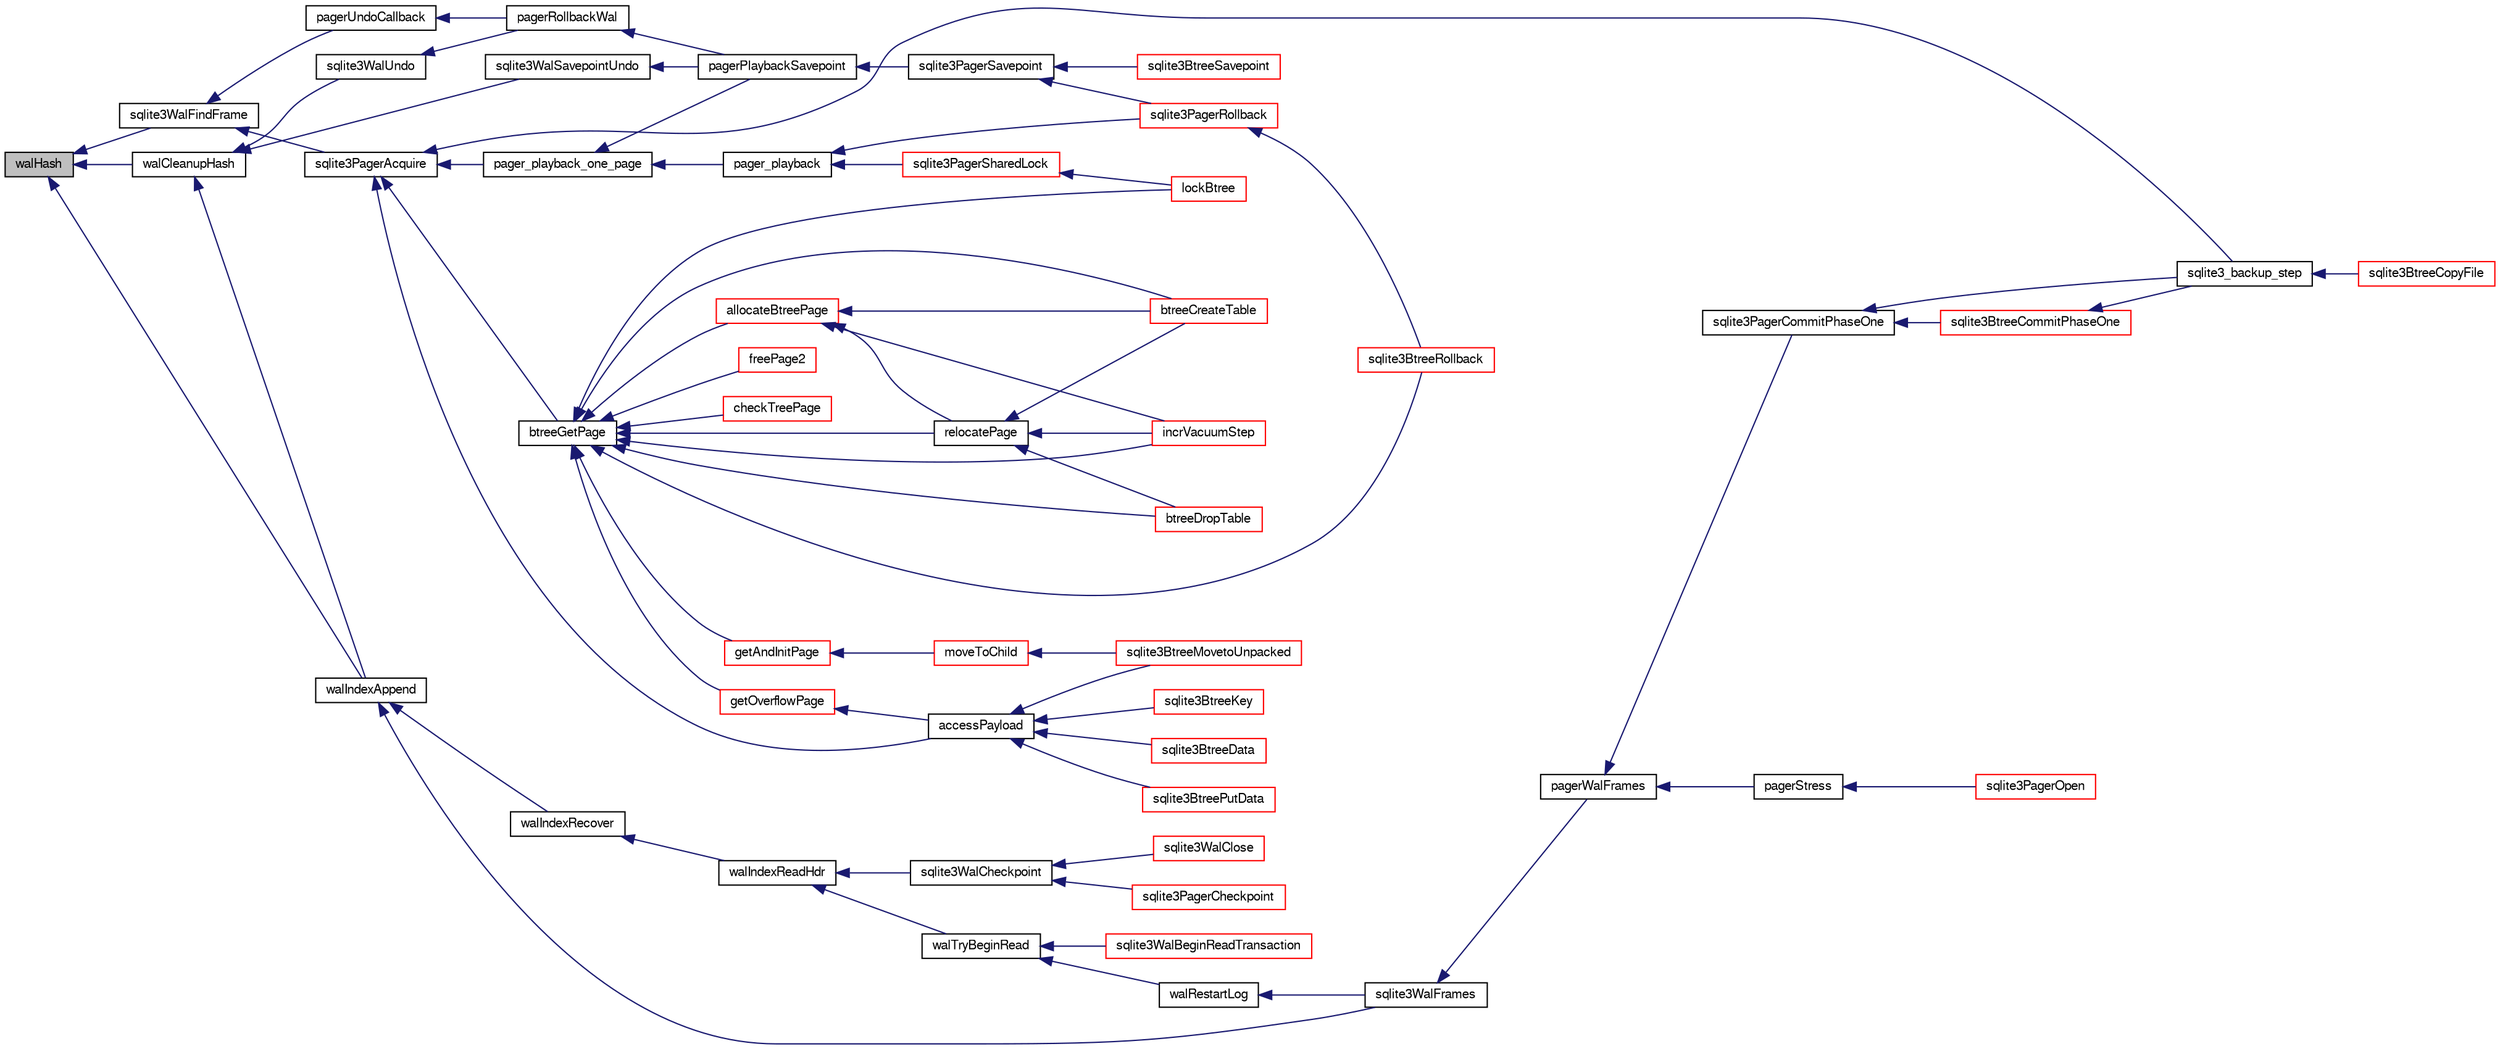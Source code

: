 digraph "walHash"
{
  edge [fontname="FreeSans",fontsize="10",labelfontname="FreeSans",labelfontsize="10"];
  node [fontname="FreeSans",fontsize="10",shape=record];
  rankdir="LR";
  Node895131 [label="walHash",height=0.2,width=0.4,color="black", fillcolor="grey75", style="filled", fontcolor="black"];
  Node895131 -> Node895132 [dir="back",color="midnightblue",fontsize="10",style="solid",fontname="FreeSans"];
  Node895132 [label="walCleanupHash",height=0.2,width=0.4,color="black", fillcolor="white", style="filled",URL="$sqlite3_8c.html#acb07b8b7a082b5b17a0cd10bc324cc94"];
  Node895132 -> Node895133 [dir="back",color="midnightblue",fontsize="10",style="solid",fontname="FreeSans"];
  Node895133 [label="walIndexAppend",height=0.2,width=0.4,color="black", fillcolor="white", style="filled",URL="$sqlite3_8c.html#a610585027d507a9b1c4a3d83bf01f517"];
  Node895133 -> Node895134 [dir="back",color="midnightblue",fontsize="10",style="solid",fontname="FreeSans"];
  Node895134 [label="walIndexRecover",height=0.2,width=0.4,color="black", fillcolor="white", style="filled",URL="$sqlite3_8c.html#ab4ee99f3710323acbeb6c495dd18d205"];
  Node895134 -> Node895135 [dir="back",color="midnightblue",fontsize="10",style="solid",fontname="FreeSans"];
  Node895135 [label="walIndexReadHdr",height=0.2,width=0.4,color="black", fillcolor="white", style="filled",URL="$sqlite3_8c.html#a66529e9c71a2bef92c4eb34bdd3a72a2"];
  Node895135 -> Node895136 [dir="back",color="midnightblue",fontsize="10",style="solid",fontname="FreeSans"];
  Node895136 [label="walTryBeginRead",height=0.2,width=0.4,color="black", fillcolor="white", style="filled",URL="$sqlite3_8c.html#a7145b08b2ade973da4b1f5882e2fa21f"];
  Node895136 -> Node895137 [dir="back",color="midnightblue",fontsize="10",style="solid",fontname="FreeSans"];
  Node895137 [label="sqlite3WalBeginReadTransaction",height=0.2,width=0.4,color="red", fillcolor="white", style="filled",URL="$sqlite3_8c.html#a4a23329d9a3206642b307e6d22635f95"];
  Node895136 -> Node895405 [dir="back",color="midnightblue",fontsize="10",style="solid",fontname="FreeSans"];
  Node895405 [label="walRestartLog",height=0.2,width=0.4,color="black", fillcolor="white", style="filled",URL="$sqlite3_8c.html#a12a2a8718a33ce32fc99f83239a4d491"];
  Node895405 -> Node895406 [dir="back",color="midnightblue",fontsize="10",style="solid",fontname="FreeSans"];
  Node895406 [label="sqlite3WalFrames",height=0.2,width=0.4,color="black", fillcolor="white", style="filled",URL="$sqlite3_8c.html#af9606aac275558d3b96c83b2bff2d717"];
  Node895406 -> Node895407 [dir="back",color="midnightblue",fontsize="10",style="solid",fontname="FreeSans"];
  Node895407 [label="pagerWalFrames",height=0.2,width=0.4,color="black", fillcolor="white", style="filled",URL="$sqlite3_8c.html#a1675dba6bfeb50d8aa8a0509103fd004"];
  Node895407 -> Node895408 [dir="back",color="midnightblue",fontsize="10",style="solid",fontname="FreeSans"];
  Node895408 [label="pagerStress",height=0.2,width=0.4,color="black", fillcolor="white", style="filled",URL="$sqlite3_8c.html#abb21a3a371038e9e3e69af0f21a1b386"];
  Node895408 -> Node895409 [dir="back",color="midnightblue",fontsize="10",style="solid",fontname="FreeSans"];
  Node895409 [label="sqlite3PagerOpen",height=0.2,width=0.4,color="red", fillcolor="white", style="filled",URL="$sqlite3_8c.html#a5b4a74e8a1754922c482b7af19b30611"];
  Node895407 -> Node895416 [dir="back",color="midnightblue",fontsize="10",style="solid",fontname="FreeSans"];
  Node895416 [label="sqlite3PagerCommitPhaseOne",height=0.2,width=0.4,color="black", fillcolor="white", style="filled",URL="$sqlite3_8c.html#a2baf986bff9120486e9acc5951494ea7"];
  Node895416 -> Node895417 [dir="back",color="midnightblue",fontsize="10",style="solid",fontname="FreeSans"];
  Node895417 [label="sqlite3BtreeCommitPhaseOne",height=0.2,width=0.4,color="red", fillcolor="white", style="filled",URL="$sqlite3_8c.html#ae266cba101e64ad99a166f237532e262"];
  Node895417 -> Node895354 [dir="back",color="midnightblue",fontsize="10",style="solid",fontname="FreeSans"];
  Node895354 [label="sqlite3_backup_step",height=0.2,width=0.4,color="black", fillcolor="white", style="filled",URL="$sqlite3_8h.html#a1699b75e98d082eebc465a9e64c35269"];
  Node895354 -> Node895355 [dir="back",color="midnightblue",fontsize="10",style="solid",fontname="FreeSans"];
  Node895355 [label="sqlite3BtreeCopyFile",height=0.2,width=0.4,color="red", fillcolor="white", style="filled",URL="$sqlite3_8c.html#a4d9e19a79f0d5c1dfcef0bd137ae83f9"];
  Node895416 -> Node895354 [dir="back",color="midnightblue",fontsize="10",style="solid",fontname="FreeSans"];
  Node895135 -> Node895420 [dir="back",color="midnightblue",fontsize="10",style="solid",fontname="FreeSans"];
  Node895420 [label="sqlite3WalCheckpoint",height=0.2,width=0.4,color="black", fillcolor="white", style="filled",URL="$sqlite3_8c.html#a58bec6523fa854142169cdff1fbb8e5f"];
  Node895420 -> Node895421 [dir="back",color="midnightblue",fontsize="10",style="solid",fontname="FreeSans"];
  Node895421 [label="sqlite3PagerCheckpoint",height=0.2,width=0.4,color="red", fillcolor="white", style="filled",URL="$sqlite3_8c.html#a51b879bda409240901c1443161246045"];
  Node895420 -> Node895428 [dir="back",color="midnightblue",fontsize="10",style="solid",fontname="FreeSans"];
  Node895428 [label="sqlite3WalClose",height=0.2,width=0.4,color="red", fillcolor="white", style="filled",URL="$sqlite3_8c.html#abfd7d36ec6ea41ecb2717dd4c6b0571e"];
  Node895133 -> Node895406 [dir="back",color="midnightblue",fontsize="10",style="solid",fontname="FreeSans"];
  Node895132 -> Node895436 [dir="back",color="midnightblue",fontsize="10",style="solid",fontname="FreeSans"];
  Node895436 [label="sqlite3WalUndo",height=0.2,width=0.4,color="black", fillcolor="white", style="filled",URL="$sqlite3_8c.html#a9a106da99e04f3c34f90e9ca15678953"];
  Node895436 -> Node895437 [dir="back",color="midnightblue",fontsize="10",style="solid",fontname="FreeSans"];
  Node895437 [label="pagerRollbackWal",height=0.2,width=0.4,color="black", fillcolor="white", style="filled",URL="$sqlite3_8c.html#a80911cae8e3a137646b54d4e3e52147b"];
  Node895437 -> Node895438 [dir="back",color="midnightblue",fontsize="10",style="solid",fontname="FreeSans"];
  Node895438 [label="pagerPlaybackSavepoint",height=0.2,width=0.4,color="black", fillcolor="white", style="filled",URL="$sqlite3_8c.html#aedf76c3b6661c4244cc3e2c5464fd12e"];
  Node895438 -> Node895439 [dir="back",color="midnightblue",fontsize="10",style="solid",fontname="FreeSans"];
  Node895439 [label="sqlite3PagerSavepoint",height=0.2,width=0.4,color="black", fillcolor="white", style="filled",URL="$sqlite3_8c.html#a8b5f1920b6a8b564a47e243868f2c8d4"];
  Node895439 -> Node895440 [dir="back",color="midnightblue",fontsize="10",style="solid",fontname="FreeSans"];
  Node895440 [label="sqlite3PagerRollback",height=0.2,width=0.4,color="red", fillcolor="white", style="filled",URL="$sqlite3_8c.html#afdd2ecbb97b7a716892ff6bd10c7dfd0"];
  Node895440 -> Node895482 [dir="back",color="midnightblue",fontsize="10",style="solid",fontname="FreeSans"];
  Node895482 [label="sqlite3BtreeRollback",height=0.2,width=0.4,color="red", fillcolor="white", style="filled",URL="$sqlite3_8c.html#a317473acdafdd688385c8954f09de186"];
  Node895439 -> Node895526 [dir="back",color="midnightblue",fontsize="10",style="solid",fontname="FreeSans"];
  Node895526 [label="sqlite3BtreeSavepoint",height=0.2,width=0.4,color="red", fillcolor="white", style="filled",URL="$sqlite3_8c.html#a4580edf7e5192abf64317a3931972115"];
  Node895132 -> Node895538 [dir="back",color="midnightblue",fontsize="10",style="solid",fontname="FreeSans"];
  Node895538 [label="sqlite3WalSavepointUndo",height=0.2,width=0.4,color="black", fillcolor="white", style="filled",URL="$sqlite3_8c.html#acadd357868ee08e816276be2170e0904"];
  Node895538 -> Node895438 [dir="back",color="midnightblue",fontsize="10",style="solid",fontname="FreeSans"];
  Node895131 -> Node895133 [dir="back",color="midnightblue",fontsize="10",style="solid",fontname="FreeSans"];
  Node895131 -> Node895539 [dir="back",color="midnightblue",fontsize="10",style="solid",fontname="FreeSans"];
  Node895539 [label="sqlite3WalFindFrame",height=0.2,width=0.4,color="black", fillcolor="white", style="filled",URL="$sqlite3_8c.html#a70d73def3adcc264f500a63178742708"];
  Node895539 -> Node895507 [dir="back",color="midnightblue",fontsize="10",style="solid",fontname="FreeSans"];
  Node895507 [label="pagerUndoCallback",height=0.2,width=0.4,color="black", fillcolor="white", style="filled",URL="$sqlite3_8c.html#aca578b7eaed97dbbc2219eb67e1de24f"];
  Node895507 -> Node895437 [dir="back",color="midnightblue",fontsize="10",style="solid",fontname="FreeSans"];
  Node895539 -> Node895443 [dir="back",color="midnightblue",fontsize="10",style="solid",fontname="FreeSans"];
  Node895443 [label="sqlite3PagerAcquire",height=0.2,width=0.4,color="black", fillcolor="white", style="filled",URL="$sqlite3_8c.html#a22a53daafd2bd778cda390312651f994"];
  Node895443 -> Node895444 [dir="back",color="midnightblue",fontsize="10",style="solid",fontname="FreeSans"];
  Node895444 [label="pager_playback_one_page",height=0.2,width=0.4,color="black", fillcolor="white", style="filled",URL="$sqlite3_8c.html#adfca1dee9939482792fe2b4ed982d00e"];
  Node895444 -> Node895445 [dir="back",color="midnightblue",fontsize="10",style="solid",fontname="FreeSans"];
  Node895445 [label="pager_playback",height=0.2,width=0.4,color="black", fillcolor="white", style="filled",URL="$sqlite3_8c.html#a9d9a750a9fc76eb4b668c8a16b164a65"];
  Node895445 -> Node895139 [dir="back",color="midnightblue",fontsize="10",style="solid",fontname="FreeSans"];
  Node895139 [label="sqlite3PagerSharedLock",height=0.2,width=0.4,color="red", fillcolor="white", style="filled",URL="$sqlite3_8c.html#a58c197b629fb6eaacf96c7add57c70df"];
  Node895139 -> Node895402 [dir="back",color="midnightblue",fontsize="10",style="solid",fontname="FreeSans"];
  Node895402 [label="lockBtree",height=0.2,width=0.4,color="red", fillcolor="white", style="filled",URL="$sqlite3_8c.html#a5b808194d3178be15705a420265cee9d"];
  Node895445 -> Node895440 [dir="back",color="midnightblue",fontsize="10",style="solid",fontname="FreeSans"];
  Node895444 -> Node895438 [dir="back",color="midnightblue",fontsize="10",style="solid",fontname="FreeSans"];
  Node895443 -> Node895446 [dir="back",color="midnightblue",fontsize="10",style="solid",fontname="FreeSans"];
  Node895446 [label="btreeGetPage",height=0.2,width=0.4,color="black", fillcolor="white", style="filled",URL="$sqlite3_8c.html#ac59679e30ceb0190614fbd19a7feb6de"];
  Node895446 -> Node895447 [dir="back",color="midnightblue",fontsize="10",style="solid",fontname="FreeSans"];
  Node895447 [label="getAndInitPage",height=0.2,width=0.4,color="red", fillcolor="white", style="filled",URL="$sqlite3_8c.html#ae85122d12808231a8d58459440a405ab"];
  Node895447 -> Node895448 [dir="back",color="midnightblue",fontsize="10",style="solid",fontname="FreeSans"];
  Node895448 [label="moveToChild",height=0.2,width=0.4,color="red", fillcolor="white", style="filled",URL="$sqlite3_8c.html#a1dbea539dd841af085ba1e1390922237"];
  Node895448 -> Node895452 [dir="back",color="midnightblue",fontsize="10",style="solid",fontname="FreeSans"];
  Node895452 [label="sqlite3BtreeMovetoUnpacked",height=0.2,width=0.4,color="red", fillcolor="white", style="filled",URL="$sqlite3_8c.html#a6d0b5aed55d5e85a0a6bfcae169fe579"];
  Node895446 -> Node895402 [dir="back",color="midnightblue",fontsize="10",style="solid",fontname="FreeSans"];
  Node895446 -> Node895476 [dir="back",color="midnightblue",fontsize="10",style="solid",fontname="FreeSans"];
  Node895476 [label="relocatePage",height=0.2,width=0.4,color="black", fillcolor="white", style="filled",URL="$sqlite3_8c.html#af8fb5934ff87b02845c89350c57fd2bc"];
  Node895476 -> Node895477 [dir="back",color="midnightblue",fontsize="10",style="solid",fontname="FreeSans"];
  Node895477 [label="incrVacuumStep",height=0.2,width=0.4,color="red", fillcolor="white", style="filled",URL="$sqlite3_8c.html#a68a85130a567f1700dc0907ec9227892"];
  Node895476 -> Node895480 [dir="back",color="midnightblue",fontsize="10",style="solid",fontname="FreeSans"];
  Node895480 [label="btreeCreateTable",height=0.2,width=0.4,color="red", fillcolor="white", style="filled",URL="$sqlite3_8c.html#a48e09eaac366a6b585edd02553872954"];
  Node895476 -> Node895474 [dir="back",color="midnightblue",fontsize="10",style="solid",fontname="FreeSans"];
  Node895474 [label="btreeDropTable",height=0.2,width=0.4,color="red", fillcolor="white", style="filled",URL="$sqlite3_8c.html#abba4061ea34842db278e91f537d2c2ff"];
  Node895446 -> Node895477 [dir="back",color="midnightblue",fontsize="10",style="solid",fontname="FreeSans"];
  Node895446 -> Node895482 [dir="back",color="midnightblue",fontsize="10",style="solid",fontname="FreeSans"];
  Node895446 -> Node895483 [dir="back",color="midnightblue",fontsize="10",style="solid",fontname="FreeSans"];
  Node895483 [label="getOverflowPage",height=0.2,width=0.4,color="red", fillcolor="white", style="filled",URL="$sqlite3_8c.html#af907f898e049d621e2c9dc1ed1d63cf4"];
  Node895483 -> Node895484 [dir="back",color="midnightblue",fontsize="10",style="solid",fontname="FreeSans"];
  Node895484 [label="accessPayload",height=0.2,width=0.4,color="black", fillcolor="white", style="filled",URL="$sqlite3_8c.html#acf70e6d3cb6afd54d677b3dffb6959d2"];
  Node895484 -> Node895485 [dir="back",color="midnightblue",fontsize="10",style="solid",fontname="FreeSans"];
  Node895485 [label="sqlite3BtreeKey",height=0.2,width=0.4,color="red", fillcolor="white", style="filled",URL="$sqlite3_8c.html#ac2d5b22a7aae9c57b8a4ef7be643c1cd"];
  Node895484 -> Node895493 [dir="back",color="midnightblue",fontsize="10",style="solid",fontname="FreeSans"];
  Node895493 [label="sqlite3BtreeData",height=0.2,width=0.4,color="red", fillcolor="white", style="filled",URL="$sqlite3_8c.html#a1790f0a3e62aea4361ab60996272a78c"];
  Node895484 -> Node895452 [dir="back",color="midnightblue",fontsize="10",style="solid",fontname="FreeSans"];
  Node895484 -> Node895489 [dir="back",color="midnightblue",fontsize="10",style="solid",fontname="FreeSans"];
  Node895489 [label="sqlite3BtreePutData",height=0.2,width=0.4,color="red", fillcolor="white", style="filled",URL="$sqlite3_8c.html#a3de4f8662e8ea70d283bd57db1152a4c"];
  Node895446 -> Node895495 [dir="back",color="midnightblue",fontsize="10",style="solid",fontname="FreeSans"];
  Node895495 [label="allocateBtreePage",height=0.2,width=0.4,color="red", fillcolor="white", style="filled",URL="$sqlite3_8c.html#ae84ce1103eabfe9455a6a59e6cec4a33"];
  Node895495 -> Node895476 [dir="back",color="midnightblue",fontsize="10",style="solid",fontname="FreeSans"];
  Node895495 -> Node895477 [dir="back",color="midnightblue",fontsize="10",style="solid",fontname="FreeSans"];
  Node895495 -> Node895480 [dir="back",color="midnightblue",fontsize="10",style="solid",fontname="FreeSans"];
  Node895446 -> Node895499 [dir="back",color="midnightblue",fontsize="10",style="solid",fontname="FreeSans"];
  Node895499 [label="freePage2",height=0.2,width=0.4,color="red", fillcolor="white", style="filled",URL="$sqlite3_8c.html#a625a2c2bdaf95cdb3a7cb945201f7efb"];
  Node895446 -> Node895480 [dir="back",color="midnightblue",fontsize="10",style="solid",fontname="FreeSans"];
  Node895446 -> Node895474 [dir="back",color="midnightblue",fontsize="10",style="solid",fontname="FreeSans"];
  Node895446 -> Node895501 [dir="back",color="midnightblue",fontsize="10",style="solid",fontname="FreeSans"];
  Node895501 [label="checkTreePage",height=0.2,width=0.4,color="red", fillcolor="white", style="filled",URL="$sqlite3_8c.html#a0bdac89d12e5ac328d260ae8259777b2"];
  Node895443 -> Node895484 [dir="back",color="midnightblue",fontsize="10",style="solid",fontname="FreeSans"];
  Node895443 -> Node895354 [dir="back",color="midnightblue",fontsize="10",style="solid",fontname="FreeSans"];
}
